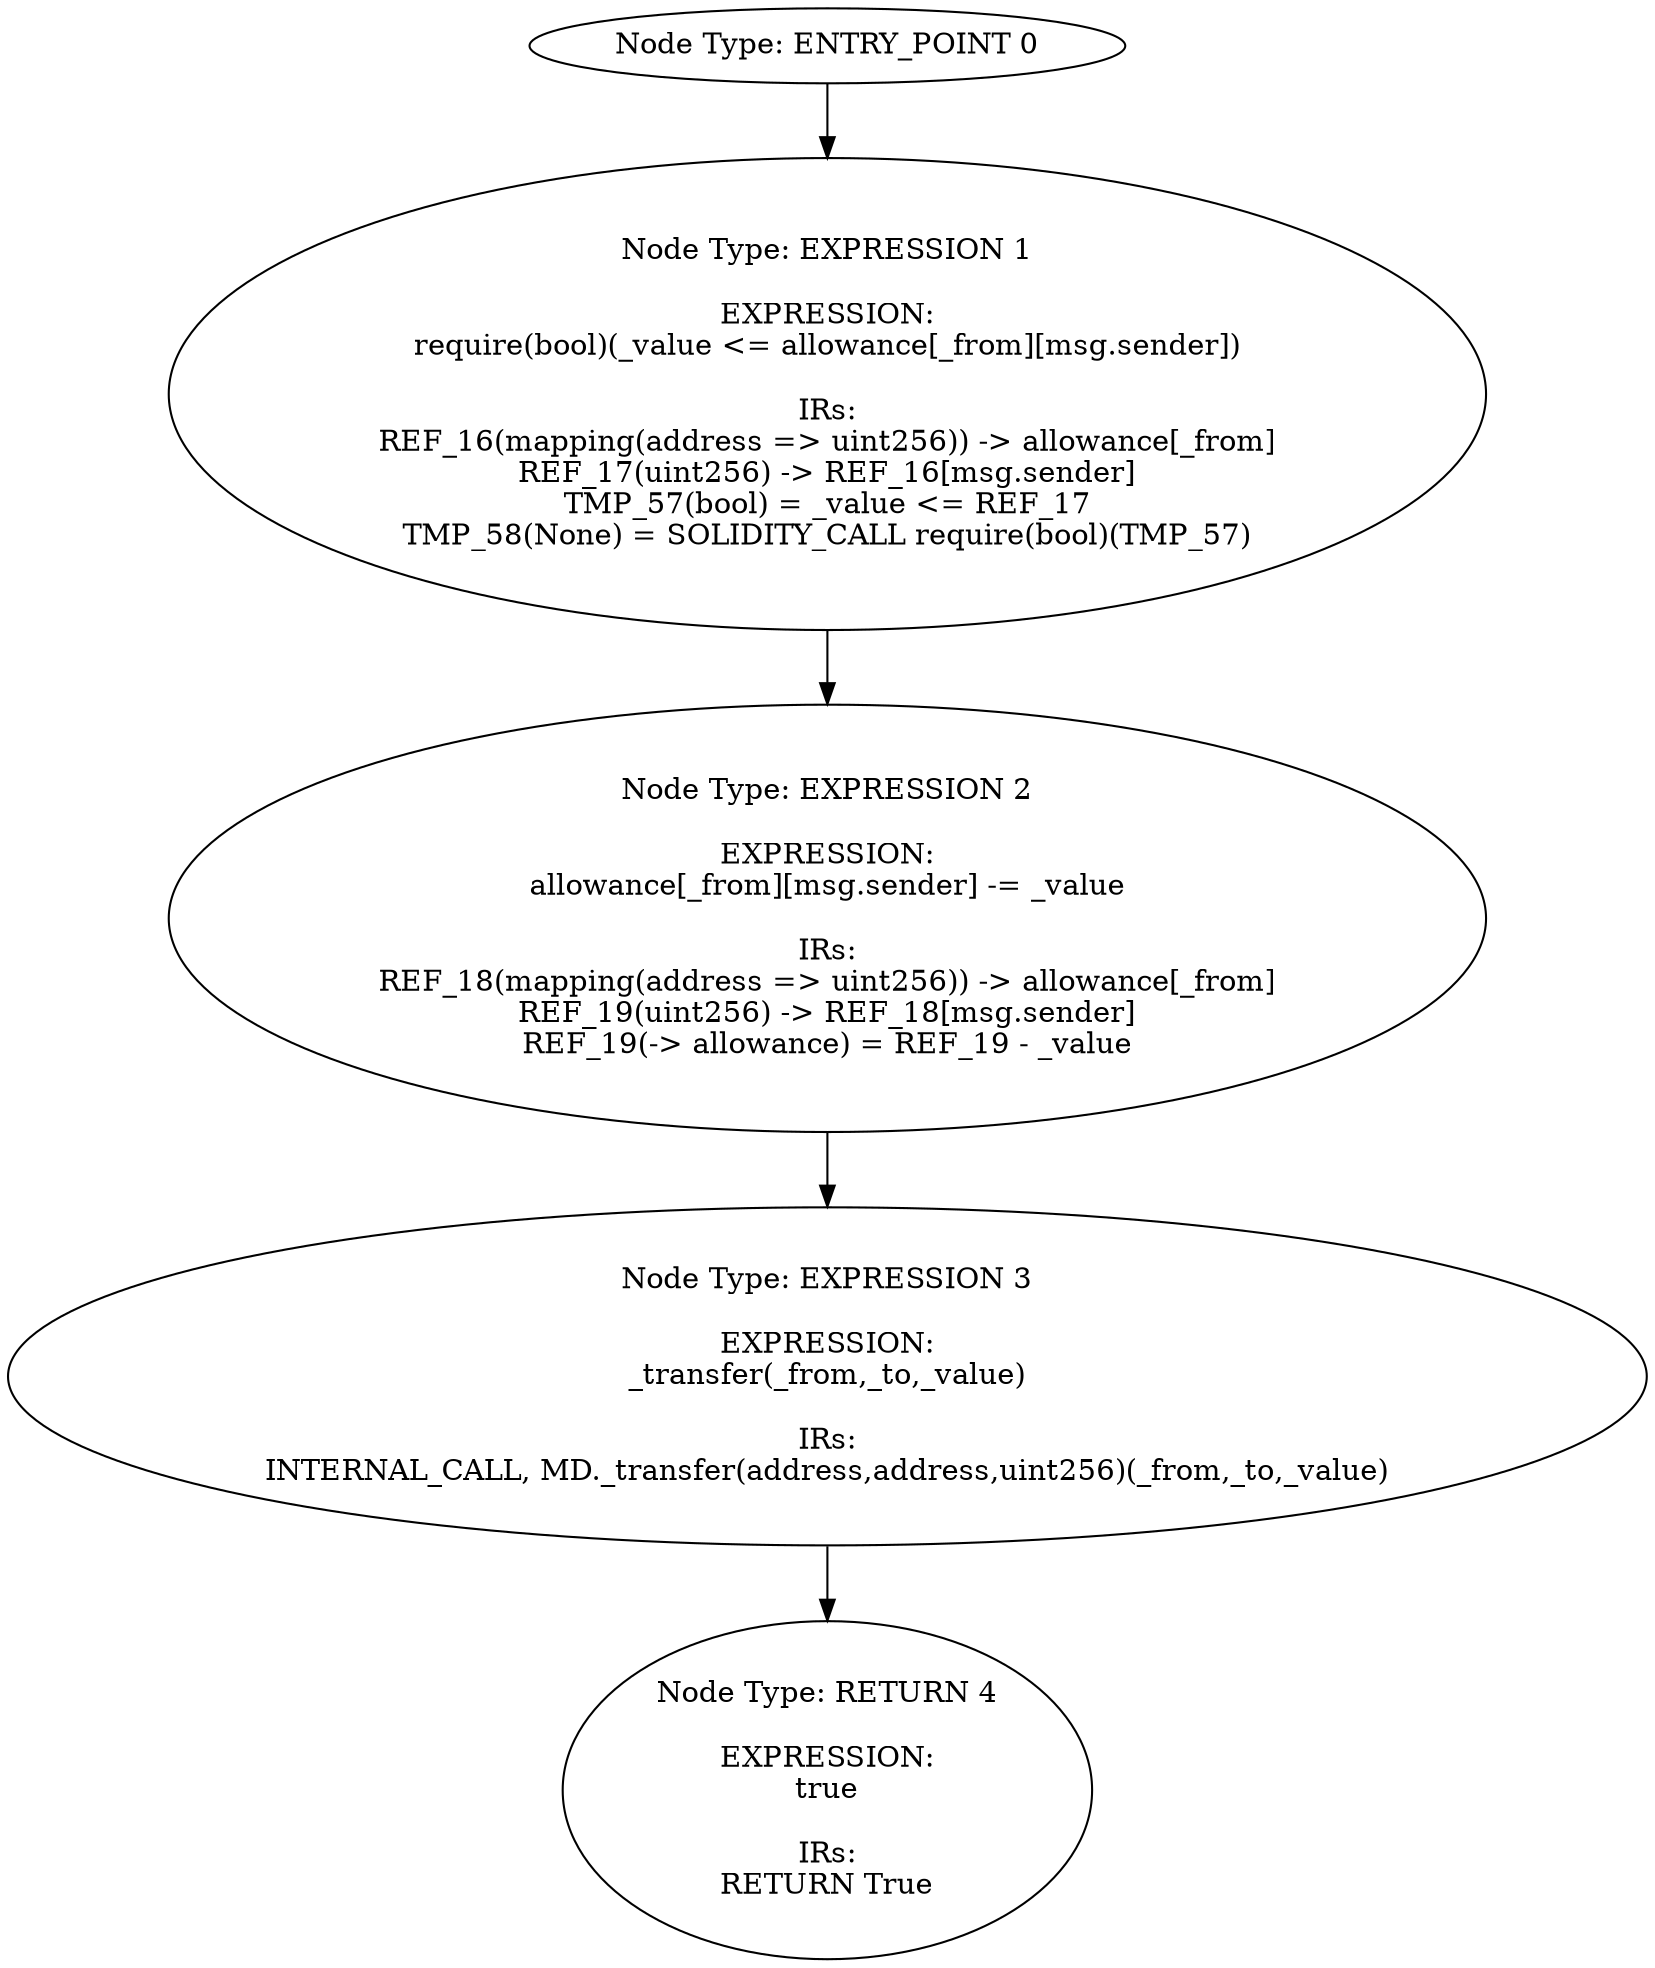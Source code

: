 digraph{
0[label="Node Type: ENTRY_POINT 0
"];
0->1;
1[label="Node Type: EXPRESSION 1

EXPRESSION:
require(bool)(_value <= allowance[_from][msg.sender])

IRs:
REF_16(mapping(address => uint256)) -> allowance[_from]
REF_17(uint256) -> REF_16[msg.sender]
TMP_57(bool) = _value <= REF_17
TMP_58(None) = SOLIDITY_CALL require(bool)(TMP_57)"];
1->2;
2[label="Node Type: EXPRESSION 2

EXPRESSION:
allowance[_from][msg.sender] -= _value

IRs:
REF_18(mapping(address => uint256)) -> allowance[_from]
REF_19(uint256) -> REF_18[msg.sender]
REF_19(-> allowance) = REF_19 - _value"];
2->3;
3[label="Node Type: EXPRESSION 3

EXPRESSION:
_transfer(_from,_to,_value)

IRs:
INTERNAL_CALL, MD._transfer(address,address,uint256)(_from,_to,_value)"];
3->4;
4[label="Node Type: RETURN 4

EXPRESSION:
true

IRs:
RETURN True"];
}
